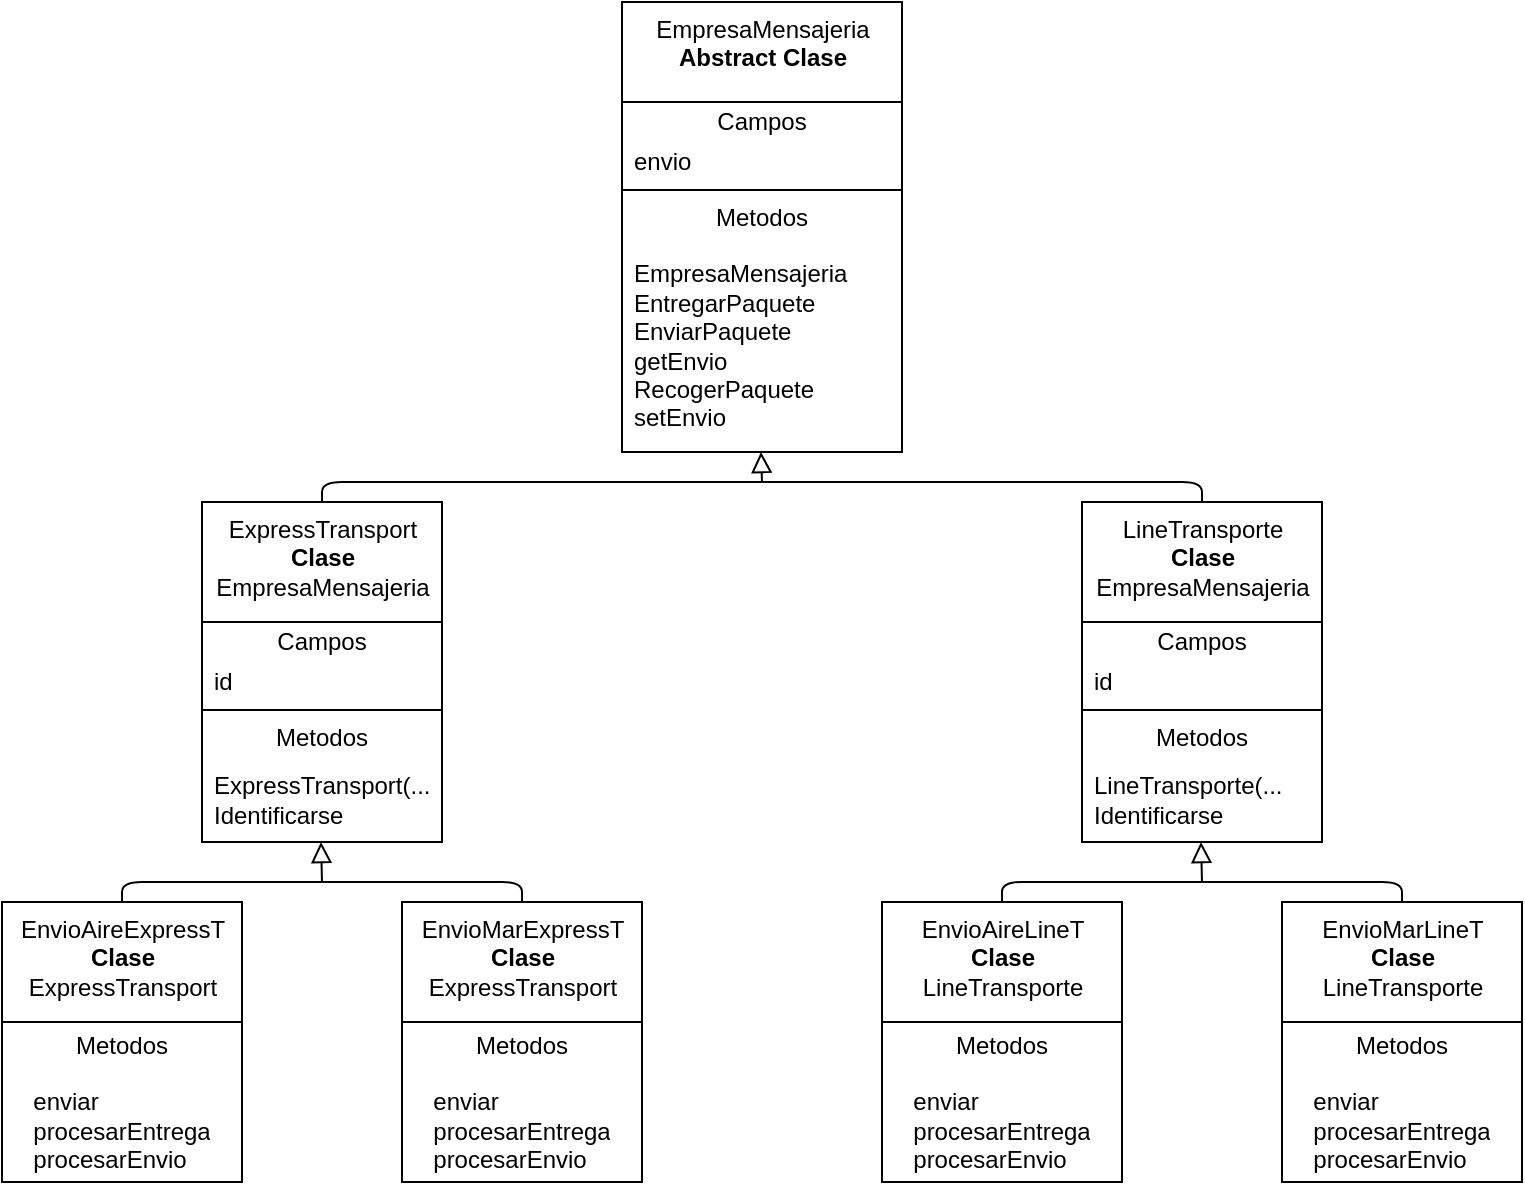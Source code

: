 <mxfile>
    <diagram id="mw4jlEVNuffhfAjigelz" name="Página-1">
        <mxGraphModel dx="947" dy="606" grid="1" gridSize="10" guides="1" tooltips="1" connect="1" arrows="1" fold="1" page="1" pageScale="1" pageWidth="850" pageHeight="1100" math="0" shadow="0">
            <root>
                <mxCell id="0"/>
                <mxCell id="1" parent="0"/>
                <mxCell id="2" value="EmpresaMensajeria&lt;br&gt;&lt;b&gt;Abstract Clase&lt;/b&gt;" style="swimlane;fontStyle=0;align=center;verticalAlign=top;childLayout=stackLayout;horizontal=1;startSize=50;horizontalStack=0;resizeParent=1;resizeParentMax=0;resizeLast=0;collapsible=0;marginBottom=0;html=1;" vertex="1" parent="1">
                    <mxGeometry x="310" y="50" width="140" height="225" as="geometry"/>
                </mxCell>
                <mxCell id="3" value="Campos" style="text;html=1;strokeColor=none;fillColor=none;align=center;verticalAlign=middle;spacingLeft=4;spacingRight=4;overflow=hidden;rotatable=0;points=[[0,0.5],[1,0.5]];portConstraint=eastwest;" vertex="1" parent="2">
                    <mxGeometry y="50" width="140" height="20" as="geometry"/>
                </mxCell>
                <mxCell id="4" value="envio" style="text;html=1;strokeColor=none;fillColor=none;align=left;verticalAlign=middle;spacingLeft=4;spacingRight=4;overflow=hidden;rotatable=0;points=[[0,0.5],[1,0.5]];portConstraint=eastwest;" vertex="1" parent="2">
                    <mxGeometry y="70" width="140" height="20" as="geometry"/>
                </mxCell>
                <mxCell id="7" value="" style="line;strokeWidth=1;fillColor=none;align=left;verticalAlign=middle;spacingTop=-1;spacingLeft=3;spacingRight=3;rotatable=0;labelPosition=right;points=[];portConstraint=eastwest;" vertex="1" parent="2">
                    <mxGeometry y="90" width="140" height="8" as="geometry"/>
                </mxCell>
                <mxCell id="8" value="Metodos" style="text;html=1;strokeColor=none;fillColor=none;align=center;verticalAlign=middle;spacingLeft=4;spacingRight=4;overflow=hidden;rotatable=0;points=[[0,0.5],[1,0.5]];portConstraint=eastwest;" vertex="1" parent="2">
                    <mxGeometry y="98" width="140" height="20" as="geometry"/>
                </mxCell>
                <mxCell id="9" value="EmpresaMensajeria&lt;br&gt;EntregarPaquete&lt;br&gt;EnviarPaquete&lt;br&gt;getEnvio&lt;br&gt;RecogerPaquete&lt;br&gt;setEnvio&lt;br&gt;" style="text;html=1;strokeColor=none;fillColor=none;align=left;verticalAlign=middle;spacingLeft=4;spacingRight=4;overflow=hidden;rotatable=0;points=[[0,0.5],[1,0.5]];portConstraint=eastwest;" vertex="1" parent="2">
                    <mxGeometry y="118" width="140" height="107" as="geometry"/>
                </mxCell>
                <mxCell id="28" value="ExpressTransport&lt;br&gt;&lt;b&gt;Clase&lt;/b&gt;&lt;br&gt;EmpresaMensajeria" style="swimlane;fontStyle=0;align=center;verticalAlign=top;childLayout=stackLayout;horizontal=1;startSize=60;horizontalStack=0;resizeParent=1;resizeParentMax=0;resizeLast=0;collapsible=0;marginBottom=0;html=1;" vertex="1" parent="1">
                    <mxGeometry x="100" y="300" width="120" height="170" as="geometry"/>
                </mxCell>
                <mxCell id="29" value="Campos" style="text;html=1;strokeColor=none;fillColor=none;align=center;verticalAlign=middle;spacingLeft=4;spacingRight=4;overflow=hidden;rotatable=0;points=[[0,0.5],[1,0.5]];portConstraint=eastwest;" vertex="1" parent="28">
                    <mxGeometry y="60" width="120" height="20" as="geometry"/>
                </mxCell>
                <mxCell id="30" value="id" style="text;html=1;strokeColor=none;fillColor=none;align=left;verticalAlign=middle;spacingLeft=4;spacingRight=4;overflow=hidden;rotatable=0;points=[[0,0.5],[1,0.5]];portConstraint=eastwest;" vertex="1" parent="28">
                    <mxGeometry y="80" width="120" height="20" as="geometry"/>
                </mxCell>
                <mxCell id="33" value="" style="line;strokeWidth=1;fillColor=none;align=left;verticalAlign=middle;spacingTop=-1;spacingLeft=3;spacingRight=3;rotatable=0;labelPosition=right;points=[];portConstraint=eastwest;" vertex="1" parent="28">
                    <mxGeometry y="100" width="120" height="8" as="geometry"/>
                </mxCell>
                <mxCell id="34" value="Metodos" style="text;html=1;strokeColor=none;fillColor=none;align=center;verticalAlign=middle;spacingLeft=4;spacingRight=4;overflow=hidden;rotatable=0;points=[[0,0.5],[1,0.5]];portConstraint=eastwest;" vertex="1" parent="28">
                    <mxGeometry y="108" width="120" height="20" as="geometry"/>
                </mxCell>
                <mxCell id="35" value="ExpressTransport(...&lt;br&gt;Identificarse" style="text;html=1;strokeColor=none;fillColor=none;align=left;verticalAlign=middle;spacingLeft=4;spacingRight=4;overflow=hidden;rotatable=0;points=[[0,0.5],[1,0.5]];portConstraint=eastwest;" vertex="1" parent="28">
                    <mxGeometry y="128" width="120" height="42" as="geometry"/>
                </mxCell>
                <mxCell id="36" value="LineTransporte&lt;br&gt;&lt;b&gt;Clase&lt;/b&gt;&lt;br&gt;EmpresaMensajeria" style="swimlane;fontStyle=0;align=center;verticalAlign=top;childLayout=stackLayout;horizontal=1;startSize=60;horizontalStack=0;resizeParent=1;resizeParentMax=0;resizeLast=0;collapsible=0;marginBottom=0;html=1;" vertex="1" parent="1">
                    <mxGeometry x="540" y="300" width="120" height="170" as="geometry"/>
                </mxCell>
                <mxCell id="37" value="Campos" style="text;html=1;strokeColor=none;fillColor=none;align=center;verticalAlign=middle;spacingLeft=4;spacingRight=4;overflow=hidden;rotatable=0;points=[[0,0.5],[1,0.5]];portConstraint=eastwest;" vertex="1" parent="36">
                    <mxGeometry y="60" width="120" height="20" as="geometry"/>
                </mxCell>
                <mxCell id="38" value="id" style="text;html=1;strokeColor=none;fillColor=none;align=left;verticalAlign=middle;spacingLeft=4;spacingRight=4;overflow=hidden;rotatable=0;points=[[0,0.5],[1,0.5]];portConstraint=eastwest;" vertex="1" parent="36">
                    <mxGeometry y="80" width="120" height="20" as="geometry"/>
                </mxCell>
                <mxCell id="39" value="" style="line;strokeWidth=1;fillColor=none;align=left;verticalAlign=middle;spacingTop=-1;spacingLeft=3;spacingRight=3;rotatable=0;labelPosition=right;points=[];portConstraint=eastwest;" vertex="1" parent="36">
                    <mxGeometry y="100" width="120" height="8" as="geometry"/>
                </mxCell>
                <mxCell id="40" value="Metodos" style="text;html=1;strokeColor=none;fillColor=none;align=center;verticalAlign=middle;spacingLeft=4;spacingRight=4;overflow=hidden;rotatable=0;points=[[0,0.5],[1,0.5]];portConstraint=eastwest;" vertex="1" parent="36">
                    <mxGeometry y="108" width="120" height="20" as="geometry"/>
                </mxCell>
                <mxCell id="41" value="LineTransporte(...&lt;br&gt;Identificarse" style="text;html=1;strokeColor=none;fillColor=none;align=left;verticalAlign=middle;spacingLeft=4;spacingRight=4;overflow=hidden;rotatable=0;points=[[0,0.5],[1,0.5]];portConstraint=eastwest;" vertex="1" parent="36">
                    <mxGeometry y="128" width="120" height="42" as="geometry"/>
                </mxCell>
                <mxCell id="45" value="" style="endArrow=none;html=1;endSize=12;startArrow=none;startSize=14;startFill=0;edgeStyle=orthogonalEdgeStyle;align=center;verticalAlign=bottom;endFill=0;exitX=0.5;exitY=0;exitDx=0;exitDy=0;entryX=0.5;entryY=0;entryDx=0;entryDy=0;" edge="1" parent="1" source="28" target="36">
                    <mxGeometry y="3" relative="1" as="geometry">
                        <mxPoint x="300" y="290" as="sourcePoint"/>
                        <mxPoint x="460" y="290" as="targetPoint"/>
                    </mxGeometry>
                </mxCell>
                <mxCell id="54" value="" style="endArrow=block;html=1;rounded=0;align=center;verticalAlign=bottom;endFill=0;labelBackgroundColor=none;endSize=8;" edge="1" parent="1">
                    <mxGeometry relative="1" as="geometry">
                        <mxPoint x="380" y="290" as="sourcePoint"/>
                        <mxPoint x="379.5" y="275" as="targetPoint"/>
                    </mxGeometry>
                </mxCell>
                <mxCell id="55" value="" style="resizable=0;html=1;align=center;verticalAlign=top;labelBackgroundColor=none;" connectable="0" vertex="1" parent="54">
                    <mxGeometry relative="1" as="geometry"/>
                </mxCell>
                <mxCell id="61" value="EnvioAireExpressT&lt;br&gt;&lt;b&gt;Clase&lt;/b&gt;&lt;br&gt;ExpressTransport" style="swimlane;fontStyle=0;align=center;verticalAlign=top;childLayout=stackLayout;horizontal=1;startSize=60;horizontalStack=0;resizeParent=1;resizeParentMax=0;resizeLast=0;collapsible=0;marginBottom=0;html=1;" vertex="1" parent="1">
                    <mxGeometry y="500" width="120" height="140" as="geometry"/>
                </mxCell>
                <mxCell id="62" value="&lt;div style=&quot;&quot;&gt;&lt;span style=&quot;background-color: initial;&quot;&gt;Metodos&lt;/span&gt;&lt;/div&gt;&lt;div style=&quot;&quot;&gt;&lt;span style=&quot;background-color: initial;&quot;&gt;&lt;br&gt;&lt;/span&gt;&lt;/div&gt;&lt;div style=&quot;text-align: left;&quot;&gt;&lt;span style=&quot;background-color: initial;&quot;&gt;enviar&lt;/span&gt;&lt;/div&gt;&lt;div style=&quot;text-align: left;&quot;&gt;&lt;span style=&quot;background-color: initial;&quot;&gt;procesarEntrega&lt;/span&gt;&lt;/div&gt;&lt;div style=&quot;text-align: left;&quot;&gt;&lt;span style=&quot;background-color: initial;&quot;&gt;procesarEnvio&lt;/span&gt;&lt;/div&gt;" style="text;html=1;strokeColor=none;fillColor=none;align=center;verticalAlign=middle;spacingLeft=4;spacingRight=4;overflow=hidden;rotatable=0;points=[[0,0.5],[1,0.5]];portConstraint=eastwest;" vertex="1" parent="61">
                    <mxGeometry y="60" width="120" height="80" as="geometry"/>
                </mxCell>
                <mxCell id="63" value="EnvioMarExpressT&lt;br&gt;&lt;b&gt;Clase&lt;/b&gt;&lt;br&gt;ExpressTransport" style="swimlane;fontStyle=0;align=center;verticalAlign=top;childLayout=stackLayout;horizontal=1;startSize=60;horizontalStack=0;resizeParent=1;resizeParentMax=0;resizeLast=0;collapsible=0;marginBottom=0;html=1;" vertex="1" parent="1">
                    <mxGeometry x="200" y="500" width="120" height="140" as="geometry"/>
                </mxCell>
                <mxCell id="64" value="&lt;div style=&quot;&quot;&gt;&lt;span style=&quot;background-color: initial;&quot;&gt;Metodos&lt;/span&gt;&lt;/div&gt;&lt;div style=&quot;&quot;&gt;&lt;span style=&quot;background-color: initial;&quot;&gt;&lt;br&gt;&lt;/span&gt;&lt;/div&gt;&lt;div style=&quot;text-align: left;&quot;&gt;&lt;span style=&quot;background-color: initial;&quot;&gt;enviar&lt;/span&gt;&lt;/div&gt;&lt;div style=&quot;text-align: left;&quot;&gt;&lt;span style=&quot;background-color: initial;&quot;&gt;procesarEntrega&lt;/span&gt;&lt;/div&gt;&lt;div style=&quot;text-align: left;&quot;&gt;&lt;span style=&quot;background-color: initial;&quot;&gt;procesarEnvio&lt;/span&gt;&lt;/div&gt;" style="text;html=1;strokeColor=none;fillColor=none;align=center;verticalAlign=middle;spacingLeft=4;spacingRight=4;overflow=hidden;rotatable=0;points=[[0,0.5],[1,0.5]];portConstraint=eastwest;" vertex="1" parent="63">
                    <mxGeometry y="60" width="120" height="80" as="geometry"/>
                </mxCell>
                <mxCell id="65" value="EnvioAireLineT&lt;br&gt;&lt;b&gt;Clase&lt;/b&gt;&lt;br&gt;LineTransporte" style="swimlane;fontStyle=0;align=center;verticalAlign=top;childLayout=stackLayout;horizontal=1;startSize=60;horizontalStack=0;resizeParent=1;resizeParentMax=0;resizeLast=0;collapsible=0;marginBottom=0;html=1;" vertex="1" parent="1">
                    <mxGeometry x="440" y="500" width="120" height="140" as="geometry"/>
                </mxCell>
                <mxCell id="66" value="&lt;div style=&quot;&quot;&gt;&lt;span style=&quot;background-color: initial;&quot;&gt;Metodos&lt;/span&gt;&lt;/div&gt;&lt;div style=&quot;&quot;&gt;&lt;span style=&quot;background-color: initial;&quot;&gt;&lt;br&gt;&lt;/span&gt;&lt;/div&gt;&lt;div style=&quot;text-align: left;&quot;&gt;&lt;span style=&quot;background-color: initial;&quot;&gt;enviar&lt;/span&gt;&lt;/div&gt;&lt;div style=&quot;text-align: left;&quot;&gt;&lt;span style=&quot;background-color: initial;&quot;&gt;procesarEntrega&lt;/span&gt;&lt;/div&gt;&lt;div style=&quot;text-align: left;&quot;&gt;&lt;span style=&quot;background-color: initial;&quot;&gt;procesarEnvio&lt;/span&gt;&lt;/div&gt;" style="text;html=1;strokeColor=none;fillColor=none;align=center;verticalAlign=middle;spacingLeft=4;spacingRight=4;overflow=hidden;rotatable=0;points=[[0,0.5],[1,0.5]];portConstraint=eastwest;" vertex="1" parent="65">
                    <mxGeometry y="60" width="120" height="80" as="geometry"/>
                </mxCell>
                <mxCell id="69" value="EnvioMarLineT&lt;br&gt;&lt;b&gt;Clase&lt;/b&gt;&lt;br&gt;LineTransporte" style="swimlane;fontStyle=0;align=center;verticalAlign=top;childLayout=stackLayout;horizontal=1;startSize=60;horizontalStack=0;resizeParent=1;resizeParentMax=0;resizeLast=0;collapsible=0;marginBottom=0;html=1;" vertex="1" parent="1">
                    <mxGeometry x="640" y="500" width="120" height="140" as="geometry"/>
                </mxCell>
                <mxCell id="70" value="&lt;div style=&quot;&quot;&gt;&lt;span style=&quot;background-color: initial;&quot;&gt;Metodos&lt;/span&gt;&lt;/div&gt;&lt;div style=&quot;&quot;&gt;&lt;span style=&quot;background-color: initial;&quot;&gt;&lt;br&gt;&lt;/span&gt;&lt;/div&gt;&lt;div style=&quot;text-align: left;&quot;&gt;&lt;span style=&quot;background-color: initial;&quot;&gt;enviar&lt;/span&gt;&lt;/div&gt;&lt;div style=&quot;text-align: left;&quot;&gt;&lt;span style=&quot;background-color: initial;&quot;&gt;procesarEntrega&lt;/span&gt;&lt;/div&gt;&lt;div style=&quot;text-align: left;&quot;&gt;&lt;span style=&quot;background-color: initial;&quot;&gt;procesarEnvio&lt;/span&gt;&lt;/div&gt;" style="text;html=1;strokeColor=none;fillColor=none;align=center;verticalAlign=middle;spacingLeft=4;spacingRight=4;overflow=hidden;rotatable=0;points=[[0,0.5],[1,0.5]];portConstraint=eastwest;" vertex="1" parent="69">
                    <mxGeometry y="60" width="120" height="80" as="geometry"/>
                </mxCell>
                <mxCell id="71" value="" style="endArrow=none;html=1;endSize=12;startArrow=none;startSize=14;startFill=0;edgeStyle=orthogonalEdgeStyle;align=center;verticalAlign=bottom;endFill=0;exitX=0.5;exitY=0;exitDx=0;exitDy=0;entryX=0.5;entryY=0;entryDx=0;entryDy=0;" edge="1" parent="1" source="61" target="63">
                    <mxGeometry y="3" relative="1" as="geometry">
                        <mxPoint x="20" y="480" as="sourcePoint"/>
                        <mxPoint x="280" y="480" as="targetPoint"/>
                    </mxGeometry>
                </mxCell>
                <mxCell id="74" value="" style="endArrow=none;html=1;endSize=12;startArrow=none;startSize=14;startFill=0;edgeStyle=orthogonalEdgeStyle;align=center;verticalAlign=bottom;endFill=0;exitX=0.5;exitY=0;exitDx=0;exitDy=0;entryX=0.5;entryY=0;entryDx=0;entryDy=0;" edge="1" parent="1">
                    <mxGeometry y="3" relative="1" as="geometry">
                        <mxPoint x="500" y="500" as="sourcePoint"/>
                        <mxPoint x="700" y="500" as="targetPoint"/>
                        <Array as="points">
                            <mxPoint x="500" y="490"/>
                            <mxPoint x="700" y="490"/>
                        </Array>
                    </mxGeometry>
                </mxCell>
                <mxCell id="75" value="" style="endArrow=block;html=1;rounded=0;align=center;verticalAlign=bottom;endFill=0;labelBackgroundColor=none;endSize=8;" edge="1" parent="1">
                    <mxGeometry relative="1" as="geometry">
                        <mxPoint x="160" y="490" as="sourcePoint"/>
                        <mxPoint x="159.5" y="470" as="targetPoint"/>
                    </mxGeometry>
                </mxCell>
                <mxCell id="76" value="" style="resizable=0;html=1;align=center;verticalAlign=top;labelBackgroundColor=none;" connectable="0" vertex="1" parent="75">
                    <mxGeometry relative="1" as="geometry"/>
                </mxCell>
                <mxCell id="77" value="" style="endArrow=block;html=1;rounded=0;align=center;verticalAlign=bottom;endFill=0;labelBackgroundColor=none;endSize=8;" edge="1" parent="1">
                    <mxGeometry relative="1" as="geometry">
                        <mxPoint x="600" y="490" as="sourcePoint"/>
                        <mxPoint x="599.5" y="470" as="targetPoint"/>
                    </mxGeometry>
                </mxCell>
                <mxCell id="78" value="" style="resizable=0;html=1;align=center;verticalAlign=top;labelBackgroundColor=none;" connectable="0" vertex="1" parent="77">
                    <mxGeometry relative="1" as="geometry"/>
                </mxCell>
            </root>
        </mxGraphModel>
    </diagram>
    <diagram id="vHsY0hRGlK97_BoSyXfL" name="Página-2">
        <mxGraphModel dx="900" dy="576" grid="1" gridSize="10" guides="1" tooltips="1" connect="1" arrows="1" fold="1" page="1" pageScale="1" pageWidth="850" pageHeight="1100" math="0" shadow="0">
            <root>
                <mxCell id="0"/>
                <mxCell id="1" parent="0"/>
                <mxCell id="uskKs7kx0Ha5qRCEXlKl-1" value="EmpresaMensajeria&lt;br&gt;&lt;b&gt;Abstract Clase&lt;/b&gt;" style="swimlane;fontStyle=0;align=center;verticalAlign=top;childLayout=stackLayout;horizontal=1;startSize=50;horizontalStack=0;resizeParent=1;resizeParentMax=0;resizeLast=0;collapsible=0;marginBottom=0;html=1;" vertex="1" parent="1">
                    <mxGeometry x="280" y="80" width="140" height="275" as="geometry"/>
                </mxCell>
                <mxCell id="uskKs7kx0Ha5qRCEXlKl-2" value="Campos" style="text;html=1;strokeColor=none;fillColor=none;align=center;verticalAlign=middle;spacingLeft=4;spacingRight=4;overflow=hidden;rotatable=0;points=[[0,0.5],[1,0.5]];portConstraint=eastwest;" vertex="1" parent="uskKs7kx0Ha5qRCEXlKl-1">
                    <mxGeometry y="50" width="140" height="20" as="geometry"/>
                </mxCell>
                <mxCell id="uskKs7kx0Ha5qRCEXlKl-3" value="direccion&lt;br&gt;envio&lt;br&gt;nombre&lt;br&gt;telefono" style="text;html=1;strokeColor=none;fillColor=none;align=left;verticalAlign=middle;spacingLeft=4;spacingRight=4;overflow=hidden;rotatable=0;points=[[0,0.5],[1,0.5]];portConstraint=eastwest;" vertex="1" parent="uskKs7kx0Ha5qRCEXlKl-1">
                    <mxGeometry y="70" width="140" height="70" as="geometry"/>
                </mxCell>
                <mxCell id="uskKs7kx0Ha5qRCEXlKl-4" value="" style="line;strokeWidth=1;fillColor=none;align=left;verticalAlign=middle;spacingTop=-1;spacingLeft=3;spacingRight=3;rotatable=0;labelPosition=right;points=[];portConstraint=eastwest;" vertex="1" parent="uskKs7kx0Ha5qRCEXlKl-1">
                    <mxGeometry y="140" width="140" height="8" as="geometry"/>
                </mxCell>
                <mxCell id="uskKs7kx0Ha5qRCEXlKl-5" value="Metodos" style="text;html=1;strokeColor=none;fillColor=none;align=center;verticalAlign=middle;spacingLeft=4;spacingRight=4;overflow=hidden;rotatable=0;points=[[0,0.5],[1,0.5]];portConstraint=eastwest;" vertex="1" parent="uskKs7kx0Ha5qRCEXlKl-1">
                    <mxGeometry y="148" width="140" height="20" as="geometry"/>
                </mxCell>
                <mxCell id="uskKs7kx0Ha5qRCEXlKl-6" value="EmpresaMensajeria&lt;br&gt;EntregarPaquete&lt;br&gt;EnviarPaquete&lt;br&gt;getEnvio&lt;br&gt;RecogerPaquete&lt;br&gt;setEnvio&lt;br&gt;" style="text;html=1;strokeColor=none;fillColor=none;align=left;verticalAlign=middle;spacingLeft=4;spacingRight=4;overflow=hidden;rotatable=0;points=[[0,0.5],[1,0.5]];portConstraint=eastwest;" vertex="1" parent="uskKs7kx0Ha5qRCEXlKl-1">
                    <mxGeometry y="168" width="140" height="107" as="geometry"/>
                </mxCell>
                <mxCell id="L_AGAhicWNnU76s5rRoq-1" value="ExpressTransport&lt;br&gt;&lt;b&gt;Clase&lt;/b&gt;&lt;br&gt;EmpresaMensajeria" style="swimlane;fontStyle=0;align=center;verticalAlign=top;childLayout=stackLayout;horizontal=1;startSize=60;horizontalStack=0;resizeParent=1;resizeParentMax=0;resizeLast=0;collapsible=0;marginBottom=0;html=1;" vertex="1" parent="1">
                    <mxGeometry x="180" y="380" width="120" height="170" as="geometry"/>
                </mxCell>
                <mxCell id="L_AGAhicWNnU76s5rRoq-2" value="Campos" style="text;html=1;strokeColor=none;fillColor=none;align=center;verticalAlign=middle;spacingLeft=4;spacingRight=4;overflow=hidden;rotatable=0;points=[[0,0.5],[1,0.5]];portConstraint=eastwest;" vertex="1" parent="L_AGAhicWNnU76s5rRoq-1">
                    <mxGeometry y="60" width="120" height="20" as="geometry"/>
                </mxCell>
                <mxCell id="L_AGAhicWNnU76s5rRoq-3" value="id" style="text;html=1;strokeColor=none;fillColor=none;align=left;verticalAlign=middle;spacingLeft=4;spacingRight=4;overflow=hidden;rotatable=0;points=[[0,0.5],[1,0.5]];portConstraint=eastwest;" vertex="1" parent="L_AGAhicWNnU76s5rRoq-1">
                    <mxGeometry y="80" width="120" height="20" as="geometry"/>
                </mxCell>
                <mxCell id="L_AGAhicWNnU76s5rRoq-4" value="" style="line;strokeWidth=1;fillColor=none;align=left;verticalAlign=middle;spacingTop=-1;spacingLeft=3;spacingRight=3;rotatable=0;labelPosition=right;points=[];portConstraint=eastwest;" vertex="1" parent="L_AGAhicWNnU76s5rRoq-1">
                    <mxGeometry y="100" width="120" height="8" as="geometry"/>
                </mxCell>
                <mxCell id="L_AGAhicWNnU76s5rRoq-5" value="Metodos" style="text;html=1;strokeColor=none;fillColor=none;align=center;verticalAlign=middle;spacingLeft=4;spacingRight=4;overflow=hidden;rotatable=0;points=[[0,0.5],[1,0.5]];portConstraint=eastwest;" vertex="1" parent="L_AGAhicWNnU76s5rRoq-1">
                    <mxGeometry y="108" width="120" height="20" as="geometry"/>
                </mxCell>
                <mxCell id="L_AGAhicWNnU76s5rRoq-6" value="ExpressTransport(...&lt;br&gt;Identificarse" style="text;html=1;strokeColor=none;fillColor=none;align=left;verticalAlign=middle;spacingLeft=4;spacingRight=4;overflow=hidden;rotatable=0;points=[[0,0.5],[1,0.5]];portConstraint=eastwest;" vertex="1" parent="L_AGAhicWNnU76s5rRoq-1">
                    <mxGeometry y="128" width="120" height="42" as="geometry"/>
                </mxCell>
                <mxCell id="gh8FSJaniGXhUPyh2CkQ-1" value="LineTransporte&lt;br&gt;&lt;b&gt;Clase&lt;/b&gt;&lt;br&gt;EmpresaMensajeria" style="swimlane;fontStyle=0;align=center;verticalAlign=top;childLayout=stackLayout;horizontal=1;startSize=60;horizontalStack=0;resizeParent=1;resizeParentMax=0;resizeLast=0;collapsible=0;marginBottom=0;html=1;" vertex="1" parent="1">
                    <mxGeometry x="410" y="380" width="120" height="170" as="geometry"/>
                </mxCell>
                <mxCell id="gh8FSJaniGXhUPyh2CkQ-2" value="Campos" style="text;html=1;strokeColor=none;fillColor=none;align=center;verticalAlign=middle;spacingLeft=4;spacingRight=4;overflow=hidden;rotatable=0;points=[[0,0.5],[1,0.5]];portConstraint=eastwest;" vertex="1" parent="gh8FSJaniGXhUPyh2CkQ-1">
                    <mxGeometry y="60" width="120" height="20" as="geometry"/>
                </mxCell>
                <mxCell id="gh8FSJaniGXhUPyh2CkQ-3" value="id" style="text;html=1;strokeColor=none;fillColor=none;align=left;verticalAlign=middle;spacingLeft=4;spacingRight=4;overflow=hidden;rotatable=0;points=[[0,0.5],[1,0.5]];portConstraint=eastwest;" vertex="1" parent="gh8FSJaniGXhUPyh2CkQ-1">
                    <mxGeometry y="80" width="120" height="20" as="geometry"/>
                </mxCell>
                <mxCell id="gh8FSJaniGXhUPyh2CkQ-4" value="" style="line;strokeWidth=1;fillColor=none;align=left;verticalAlign=middle;spacingTop=-1;spacingLeft=3;spacingRight=3;rotatable=0;labelPosition=right;points=[];portConstraint=eastwest;" vertex="1" parent="gh8FSJaniGXhUPyh2CkQ-1">
                    <mxGeometry y="100" width="120" height="8" as="geometry"/>
                </mxCell>
                <mxCell id="gh8FSJaniGXhUPyh2CkQ-5" value="Metodos" style="text;html=1;strokeColor=none;fillColor=none;align=center;verticalAlign=middle;spacingLeft=4;spacingRight=4;overflow=hidden;rotatable=0;points=[[0,0.5],[1,0.5]];portConstraint=eastwest;" vertex="1" parent="gh8FSJaniGXhUPyh2CkQ-1">
                    <mxGeometry y="108" width="120" height="20" as="geometry"/>
                </mxCell>
                <mxCell id="gh8FSJaniGXhUPyh2CkQ-6" value="LineTransporte(...&lt;br&gt;Identificarse" style="text;html=1;strokeColor=none;fillColor=none;align=left;verticalAlign=middle;spacingLeft=4;spacingRight=4;overflow=hidden;rotatable=0;points=[[0,0.5],[1,0.5]];portConstraint=eastwest;" vertex="1" parent="gh8FSJaniGXhUPyh2CkQ-1">
                    <mxGeometry y="128" width="120" height="42" as="geometry"/>
                </mxCell>
                <mxCell id="QGfqKX2ntYdX0g5oM_YU-1" value="" style="endArrow=none;html=1;endSize=12;startArrow=none;startSize=14;startFill=0;edgeStyle=orthogonalEdgeStyle;align=center;verticalAlign=bottom;endFill=0;" edge="1" parent="1">
                    <mxGeometry y="3" relative="1" as="geometry">
                        <mxPoint x="300" y="470" as="sourcePoint"/>
                        <mxPoint x="410" y="470" as="targetPoint"/>
                    </mxGeometry>
                </mxCell>
                <mxCell id="jViaYYMhwTDksxfqRwKr-1" value="" style="endArrow=block;html=1;rounded=0;align=center;verticalAlign=bottom;endFill=0;labelBackgroundColor=none;endSize=8;" edge="1" parent="1" target="uskKs7kx0Ha5qRCEXlKl-6">
                    <mxGeometry relative="1" as="geometry">
                        <mxPoint x="350" y="470" as="sourcePoint"/>
                        <mxPoint x="350" y="360" as="targetPoint"/>
                    </mxGeometry>
                </mxCell>
                <mxCell id="jViaYYMhwTDksxfqRwKr-2" value="" style="resizable=0;html=1;align=center;verticalAlign=top;labelBackgroundColor=none;" connectable="0" vertex="1" parent="jViaYYMhwTDksxfqRwKr-1">
                    <mxGeometry relative="1" as="geometry"/>
                </mxCell>
                <mxCell id="NRJNlceJ-5Yy8rHzsr73-1" value="IEnvio&lt;br&gt;&lt;b&gt;Interfaz&lt;/b&gt;" style="swimlane;fontStyle=0;align=center;verticalAlign=top;childLayout=stackLayout;horizontal=1;startSize=50;horizontalStack=0;resizeParent=1;resizeParentMax=0;resizeLast=0;collapsible=0;marginBottom=0;html=1;" vertex="1" parent="1">
                    <mxGeometry x="750" y="90" width="120" height="140" as="geometry"/>
                </mxCell>
                <mxCell id="NRJNlceJ-5Yy8rHzsr73-2" value="&lt;div style=&quot;&quot;&gt;&lt;span style=&quot;background-color: initial;&quot;&gt;Metodos&lt;/span&gt;&lt;/div&gt;&lt;div style=&quot;&quot;&gt;&lt;span style=&quot;background-color: initial;&quot;&gt;&lt;br&gt;&lt;/span&gt;&lt;/div&gt;&lt;div style=&quot;text-align: left;&quot;&gt;&lt;span style=&quot;background-color: initial;&quot;&gt;&lt;i&gt;enviar&lt;/i&gt;&lt;/span&gt;&lt;/div&gt;&lt;div style=&quot;text-align: left;&quot;&gt;&lt;span style=&quot;background-color: initial;&quot;&gt;&lt;i&gt;procesarEntrega&lt;/i&gt;&lt;/span&gt;&lt;/div&gt;&lt;div style=&quot;text-align: left;&quot;&gt;&lt;span style=&quot;background-color: initial;&quot;&gt;&lt;i&gt;procesarEnvio&lt;/i&gt;&lt;/span&gt;&lt;/div&gt;" style="text;html=1;strokeColor=none;fillColor=none;align=center;verticalAlign=middle;spacingLeft=4;spacingRight=4;overflow=hidden;rotatable=0;points=[[0,0.5],[1,0.5]];portConstraint=eastwest;" vertex="1" parent="NRJNlceJ-5Yy8rHzsr73-1">
                    <mxGeometry y="50" width="120" height="90" as="geometry"/>
                </mxCell>
                <mxCell id="hedewSq8MEc6_TvgoqJf-1" value="EnvioAire&lt;br&gt;&lt;b&gt;Clase&lt;/b&gt;&lt;br&gt;" style="swimlane;fontStyle=0;align=center;verticalAlign=top;childLayout=stackLayout;horizontal=1;startSize=40;horizontalStack=0;resizeParent=1;resizeParentMax=0;resizeLast=0;collapsible=0;marginBottom=0;html=1;" vertex="1" parent="1">
                    <mxGeometry x="570" y="270" width="120" height="130" as="geometry"/>
                </mxCell>
                <mxCell id="hedewSq8MEc6_TvgoqJf-2" value="&lt;div style=&quot;&quot;&gt;&lt;span style=&quot;background-color: initial;&quot;&gt;Metodos&lt;/span&gt;&lt;/div&gt;&lt;div style=&quot;&quot;&gt;&lt;span style=&quot;background-color: initial;&quot;&gt;&lt;br&gt;&lt;/span&gt;&lt;/div&gt;&lt;div style=&quot;text-align: left;&quot;&gt;&lt;span style=&quot;background-color: initial;&quot;&gt;enviar&lt;/span&gt;&lt;/div&gt;&lt;div style=&quot;text-align: left;&quot;&gt;&lt;span style=&quot;background-color: initial;&quot;&gt;procesarEntrega&lt;/span&gt;&lt;/div&gt;&lt;div style=&quot;text-align: left;&quot;&gt;&lt;span style=&quot;background-color: initial;&quot;&gt;procesarEnvio&lt;/span&gt;&lt;/div&gt;" style="text;html=1;strokeColor=none;fillColor=none;align=center;verticalAlign=middle;spacingLeft=4;spacingRight=4;overflow=hidden;rotatable=0;points=[[0,0.5],[1,0.5]];portConstraint=eastwest;" vertex="1" parent="hedewSq8MEc6_TvgoqJf-1">
                    <mxGeometry y="40" width="120" height="90" as="geometry"/>
                </mxCell>
                <mxCell id="hedewSq8MEc6_TvgoqJf-67" value="EnvioMar&lt;br&gt;&lt;b&gt;Clase&lt;/b&gt;" style="swimlane;fontStyle=0;align=center;verticalAlign=top;childLayout=stackLayout;horizontal=1;startSize=40;horizontalStack=0;resizeParent=1;resizeParentMax=0;resizeLast=0;collapsible=0;marginBottom=0;html=1;" vertex="1" parent="1">
                    <mxGeometry x="750" y="270" width="120" height="130" as="geometry"/>
                </mxCell>
                <mxCell id="hedewSq8MEc6_TvgoqJf-68" value="&lt;div style=&quot;&quot;&gt;&lt;span style=&quot;background-color: initial;&quot;&gt;Metodos&lt;/span&gt;&lt;/div&gt;&lt;div style=&quot;&quot;&gt;&lt;span style=&quot;background-color: initial;&quot;&gt;&lt;br&gt;&lt;/span&gt;&lt;/div&gt;&lt;div style=&quot;text-align: left;&quot;&gt;&lt;span style=&quot;background-color: initial;&quot;&gt;enviar&lt;/span&gt;&lt;/div&gt;&lt;div style=&quot;text-align: left;&quot;&gt;&lt;span style=&quot;background-color: initial;&quot;&gt;procesarEntrega&lt;/span&gt;&lt;/div&gt;&lt;div style=&quot;text-align: left;&quot;&gt;&lt;span style=&quot;background-color: initial;&quot;&gt;procesarEnvio&lt;/span&gt;&lt;/div&gt;" style="text;html=1;strokeColor=none;fillColor=none;align=center;verticalAlign=middle;spacingLeft=4;spacingRight=4;overflow=hidden;rotatable=0;points=[[0,0.5],[1,0.5]];portConstraint=eastwest;" vertex="1" parent="hedewSq8MEc6_TvgoqJf-67">
                    <mxGeometry y="40" width="120" height="90" as="geometry"/>
                </mxCell>
                <mxCell id="hedewSq8MEc6_TvgoqJf-69" value="EnvioTerrestre&lt;br&gt;&lt;b&gt;Clase&lt;/b&gt;" style="swimlane;fontStyle=0;align=center;verticalAlign=top;childLayout=stackLayout;horizontal=1;startSize=40;horizontalStack=0;resizeParent=1;resizeParentMax=0;resizeLast=0;collapsible=0;marginBottom=0;html=1;" vertex="1" parent="1">
                    <mxGeometry x="930" y="260" width="120" height="130" as="geometry"/>
                </mxCell>
                <mxCell id="hedewSq8MEc6_TvgoqJf-70" value="&lt;div style=&quot;&quot;&gt;&lt;span style=&quot;background-color: initial;&quot;&gt;Metodos&lt;/span&gt;&lt;/div&gt;&lt;div style=&quot;&quot;&gt;&lt;span style=&quot;background-color: initial;&quot;&gt;&lt;br&gt;&lt;/span&gt;&lt;/div&gt;&lt;div style=&quot;text-align: left;&quot;&gt;&lt;span style=&quot;background-color: initial;&quot;&gt;enviar&lt;/span&gt;&lt;/div&gt;&lt;div style=&quot;text-align: left;&quot;&gt;&lt;span style=&quot;background-color: initial;&quot;&gt;procesarEntrega&lt;/span&gt;&lt;/div&gt;&lt;div style=&quot;text-align: left;&quot;&gt;&lt;span style=&quot;background-color: initial;&quot;&gt;procesarEnvio&lt;/span&gt;&lt;/div&gt;" style="text;html=1;strokeColor=none;fillColor=none;align=center;verticalAlign=middle;spacingLeft=4;spacingRight=4;overflow=hidden;rotatable=0;points=[[0,0.5],[1,0.5]];portConstraint=eastwest;" vertex="1" parent="hedewSq8MEc6_TvgoqJf-69">
                    <mxGeometry y="40" width="120" height="90" as="geometry"/>
                </mxCell>
                <mxCell id="hedewSq8MEc6_TvgoqJf-71" value="" style="html=1;verticalAlign=bottom;labelBackgroundColor=none;endArrow=oval;endFill=0;endSize=8;" edge="1" parent="1">
                    <mxGeometry width="160" relative="1" as="geometry">
                        <mxPoint x="989.5" y="260" as="sourcePoint"/>
                        <mxPoint x="990" y="240" as="targetPoint"/>
                    </mxGeometry>
                </mxCell>
                <mxCell id="hedewSq8MEc6_TvgoqJf-72" value="IEnvio" style="text;strokeColor=none;fillColor=none;align=left;verticalAlign=top;spacingLeft=4;spacingRight=4;overflow=hidden;rotatable=0;points=[[0,0.5],[1,0.5]];portConstraint=eastwest;" vertex="1" parent="1">
                    <mxGeometry x="1000" y="234" width="100" height="26" as="geometry"/>
                </mxCell>
                <mxCell id="hedewSq8MEc6_TvgoqJf-74" value="" style="html=1;verticalAlign=bottom;labelBackgroundColor=none;endArrow=oval;endFill=0;endSize=8;" edge="1" parent="1">
                    <mxGeometry width="160" relative="1" as="geometry">
                        <mxPoint x="810" y="270" as="sourcePoint"/>
                        <mxPoint x="810.5" y="250" as="targetPoint"/>
                    </mxGeometry>
                </mxCell>
                <mxCell id="hedewSq8MEc6_TvgoqJf-77" value="" style="html=1;verticalAlign=bottom;labelBackgroundColor=none;endArrow=oval;endFill=0;endSize=8;" edge="1" parent="1">
                    <mxGeometry width="160" relative="1" as="geometry">
                        <mxPoint x="629.5" y="270" as="sourcePoint"/>
                        <mxPoint x="630" y="250" as="targetPoint"/>
                    </mxGeometry>
                </mxCell>
                <mxCell id="hedewSq8MEc6_TvgoqJf-79" value="IEnvio" style="text;strokeColor=none;fillColor=none;align=left;verticalAlign=top;spacingLeft=4;spacingRight=4;overflow=hidden;rotatable=0;points=[[0,0.5],[1,0.5]];portConstraint=eastwest;" vertex="1" parent="1">
                    <mxGeometry x="820" y="244" width="100" height="26" as="geometry"/>
                </mxCell>
                <mxCell id="hedewSq8MEc6_TvgoqJf-80" value="IEnvio" style="text;strokeColor=none;fillColor=none;align=left;verticalAlign=top;spacingLeft=4;spacingRight=4;overflow=hidden;rotatable=0;points=[[0,0.5],[1,0.5]];portConstraint=eastwest;" vertex="1" parent="1">
                    <mxGeometry x="640" y="244" width="100" height="26" as="geometry"/>
                </mxCell>
            </root>
        </mxGraphModel>
    </diagram>
</mxfile>